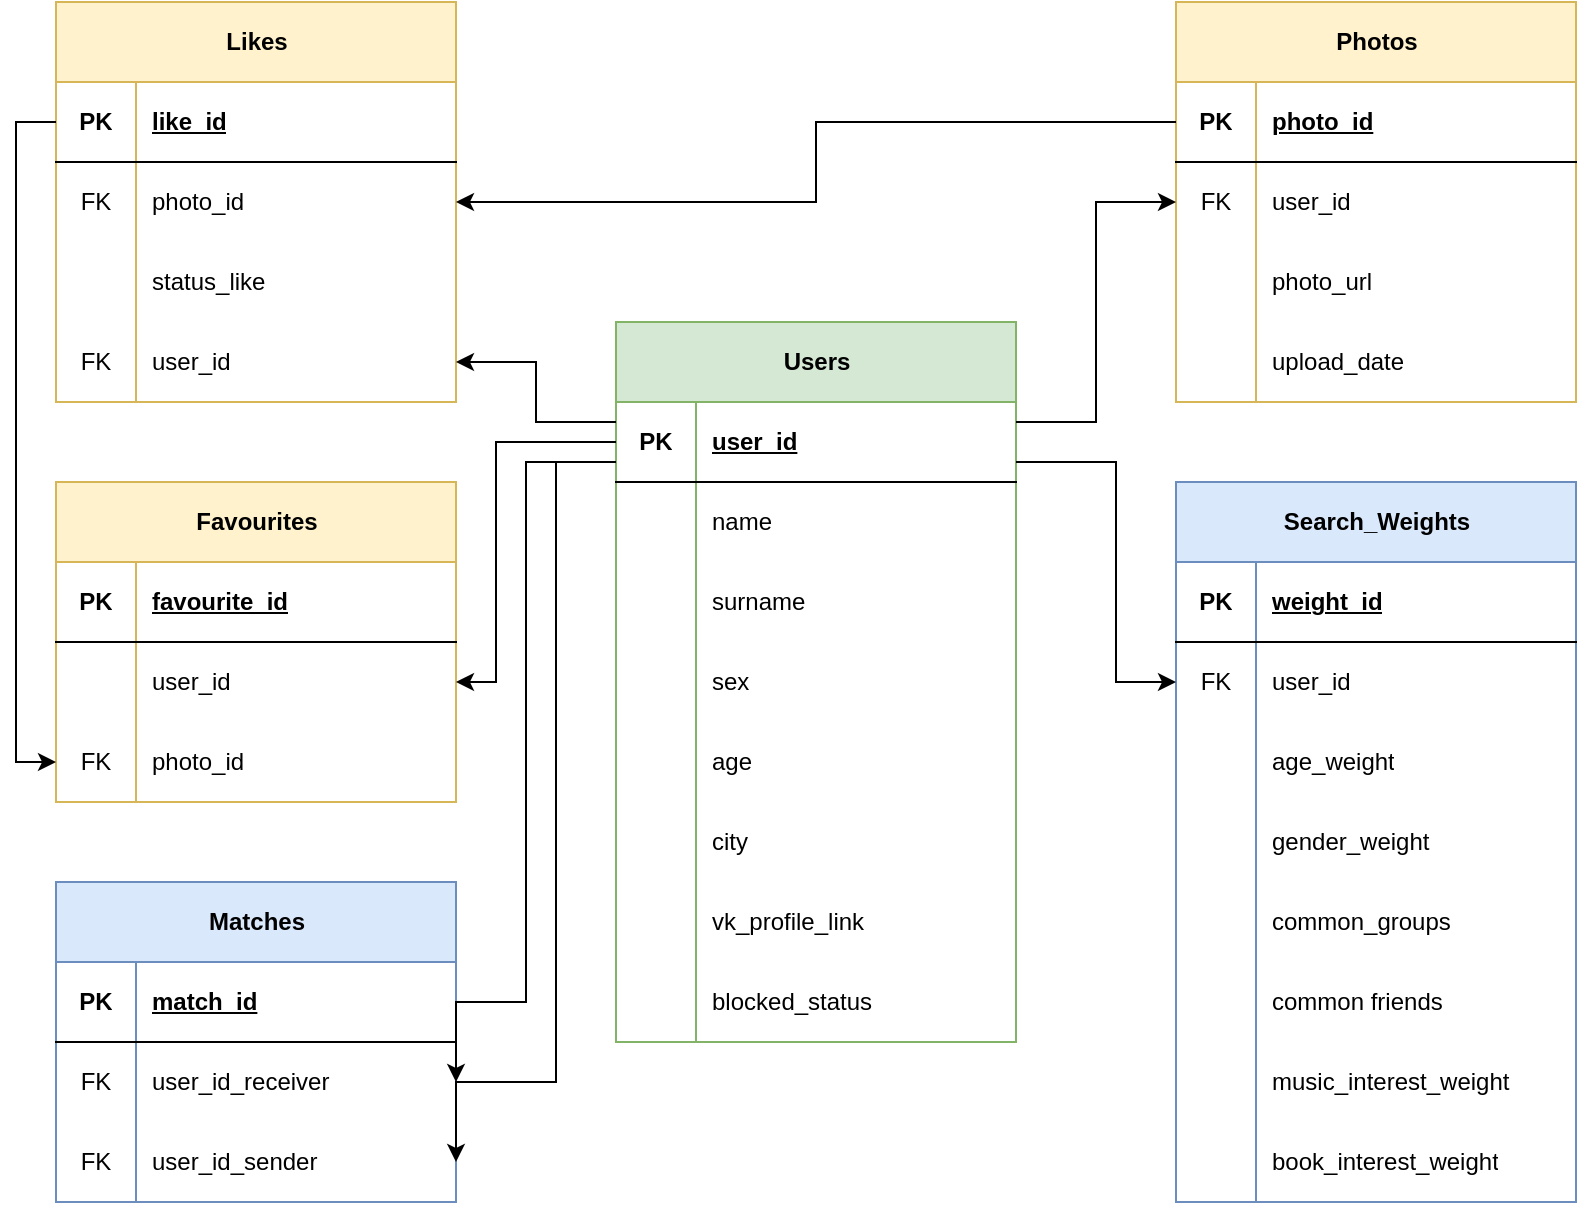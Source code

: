 <mxfile version="24.0.2" type="device">
  <diagram name="Страница — 1" id="it8c3LLeUUOiIqDZ5F_F">
    <mxGraphModel dx="1736" dy="776" grid="1" gridSize="10" guides="1" tooltips="1" connect="1" arrows="1" fold="1" page="1" pageScale="1" pageWidth="827" pageHeight="1169" math="0" shadow="0">
      <root>
        <mxCell id="0" />
        <mxCell id="1" parent="0" />
        <mxCell id="AwkaJHaQ5fpfmFLheedW-2" value="Users" style="shape=table;startSize=40;container=1;collapsible=1;childLayout=tableLayout;fixedRows=1;rowLines=0;fontStyle=1;align=center;resizeLast=1;html=1;fillColor=#d5e8d4;strokeColor=#82b366;" parent="1" vertex="1">
          <mxGeometry x="320" y="200" width="200" height="360" as="geometry" />
        </mxCell>
        <mxCell id="AwkaJHaQ5fpfmFLheedW-3" value="" style="shape=tableRow;horizontal=0;startSize=0;swimlaneHead=0;swimlaneBody=0;fillColor=none;collapsible=0;dropTarget=0;points=[[0,0.5],[1,0.5]];portConstraint=eastwest;top=0;left=0;right=0;bottom=1;" parent="AwkaJHaQ5fpfmFLheedW-2" vertex="1">
          <mxGeometry y="40" width="200" height="40" as="geometry" />
        </mxCell>
        <mxCell id="AwkaJHaQ5fpfmFLheedW-4" value="PK" style="shape=partialRectangle;connectable=0;fillColor=none;top=0;left=0;bottom=0;right=0;fontStyle=1;overflow=hidden;whiteSpace=wrap;html=1;" parent="AwkaJHaQ5fpfmFLheedW-3" vertex="1">
          <mxGeometry width="40" height="40" as="geometry">
            <mxRectangle width="40" height="40" as="alternateBounds" />
          </mxGeometry>
        </mxCell>
        <mxCell id="AwkaJHaQ5fpfmFLheedW-5" value="user_id" style="shape=partialRectangle;connectable=0;fillColor=none;top=0;left=0;bottom=0;right=0;align=left;spacingLeft=6;fontStyle=5;overflow=hidden;whiteSpace=wrap;html=1;" parent="AwkaJHaQ5fpfmFLheedW-3" vertex="1">
          <mxGeometry x="40" width="160" height="40" as="geometry">
            <mxRectangle width="160" height="40" as="alternateBounds" />
          </mxGeometry>
        </mxCell>
        <mxCell id="AwkaJHaQ5fpfmFLheedW-9" value="" style="shape=tableRow;horizontal=0;startSize=0;swimlaneHead=0;swimlaneBody=0;fillColor=none;collapsible=0;dropTarget=0;points=[[0,0.5],[1,0.5]];portConstraint=eastwest;top=0;left=0;right=0;bottom=0;" parent="AwkaJHaQ5fpfmFLheedW-2" vertex="1">
          <mxGeometry y="80" width="200" height="40" as="geometry" />
        </mxCell>
        <mxCell id="AwkaJHaQ5fpfmFLheedW-10" value="" style="shape=partialRectangle;connectable=0;fillColor=none;top=0;left=0;bottom=0;right=0;editable=1;overflow=hidden;whiteSpace=wrap;html=1;" parent="AwkaJHaQ5fpfmFLheedW-9" vertex="1">
          <mxGeometry width="40" height="40" as="geometry">
            <mxRectangle width="40" height="40" as="alternateBounds" />
          </mxGeometry>
        </mxCell>
        <mxCell id="AwkaJHaQ5fpfmFLheedW-11" value="name" style="shape=partialRectangle;connectable=0;fillColor=none;top=0;left=0;bottom=0;right=0;align=left;spacingLeft=6;overflow=hidden;whiteSpace=wrap;html=1;" parent="AwkaJHaQ5fpfmFLheedW-9" vertex="1">
          <mxGeometry x="40" width="160" height="40" as="geometry">
            <mxRectangle width="160" height="40" as="alternateBounds" />
          </mxGeometry>
        </mxCell>
        <mxCell id="AwkaJHaQ5fpfmFLheedW-12" value="" style="shape=tableRow;horizontal=0;startSize=0;swimlaneHead=0;swimlaneBody=0;fillColor=none;collapsible=0;dropTarget=0;points=[[0,0.5],[1,0.5]];portConstraint=eastwest;top=0;left=0;right=0;bottom=0;" parent="AwkaJHaQ5fpfmFLheedW-2" vertex="1">
          <mxGeometry y="120" width="200" height="40" as="geometry" />
        </mxCell>
        <mxCell id="AwkaJHaQ5fpfmFLheedW-13" value="" style="shape=partialRectangle;connectable=0;fillColor=none;top=0;left=0;bottom=0;right=0;editable=1;overflow=hidden;whiteSpace=wrap;html=1;" parent="AwkaJHaQ5fpfmFLheedW-12" vertex="1">
          <mxGeometry width="40" height="40" as="geometry">
            <mxRectangle width="40" height="40" as="alternateBounds" />
          </mxGeometry>
        </mxCell>
        <mxCell id="AwkaJHaQ5fpfmFLheedW-14" value="surname" style="shape=partialRectangle;connectable=0;fillColor=none;top=0;left=0;bottom=0;right=0;align=left;spacingLeft=6;overflow=hidden;whiteSpace=wrap;html=1;" parent="AwkaJHaQ5fpfmFLheedW-12" vertex="1">
          <mxGeometry x="40" width="160" height="40" as="geometry">
            <mxRectangle width="160" height="40" as="alternateBounds" />
          </mxGeometry>
        </mxCell>
        <mxCell id="AwkaJHaQ5fpfmFLheedW-61" style="shape=tableRow;horizontal=0;startSize=0;swimlaneHead=0;swimlaneBody=0;fillColor=none;collapsible=0;dropTarget=0;points=[[0,0.5],[1,0.5]];portConstraint=eastwest;top=0;left=0;right=0;bottom=0;" parent="AwkaJHaQ5fpfmFLheedW-2" vertex="1">
          <mxGeometry y="160" width="200" height="40" as="geometry" />
        </mxCell>
        <mxCell id="AwkaJHaQ5fpfmFLheedW-62" style="shape=partialRectangle;connectable=0;fillColor=none;top=0;left=0;bottom=0;right=0;editable=1;overflow=hidden;whiteSpace=wrap;html=1;" parent="AwkaJHaQ5fpfmFLheedW-61" vertex="1">
          <mxGeometry width="40" height="40" as="geometry">
            <mxRectangle width="40" height="40" as="alternateBounds" />
          </mxGeometry>
        </mxCell>
        <mxCell id="AwkaJHaQ5fpfmFLheedW-63" value="sex" style="shape=partialRectangle;connectable=0;fillColor=none;top=0;left=0;bottom=0;right=0;align=left;spacingLeft=6;overflow=hidden;whiteSpace=wrap;html=1;" parent="AwkaJHaQ5fpfmFLheedW-61" vertex="1">
          <mxGeometry x="40" width="160" height="40" as="geometry">
            <mxRectangle width="160" height="40" as="alternateBounds" />
          </mxGeometry>
        </mxCell>
        <mxCell id="AwkaJHaQ5fpfmFLheedW-67" style="shape=tableRow;horizontal=0;startSize=0;swimlaneHead=0;swimlaneBody=0;fillColor=none;collapsible=0;dropTarget=0;points=[[0,0.5],[1,0.5]];portConstraint=eastwest;top=0;left=0;right=0;bottom=0;" parent="AwkaJHaQ5fpfmFLheedW-2" vertex="1">
          <mxGeometry y="200" width="200" height="40" as="geometry" />
        </mxCell>
        <mxCell id="AwkaJHaQ5fpfmFLheedW-68" style="shape=partialRectangle;connectable=0;fillColor=none;top=0;left=0;bottom=0;right=0;editable=1;overflow=hidden;whiteSpace=wrap;html=1;" parent="AwkaJHaQ5fpfmFLheedW-67" vertex="1">
          <mxGeometry width="40" height="40" as="geometry">
            <mxRectangle width="40" height="40" as="alternateBounds" />
          </mxGeometry>
        </mxCell>
        <mxCell id="AwkaJHaQ5fpfmFLheedW-69" value="age" style="shape=partialRectangle;connectable=0;fillColor=none;top=0;left=0;bottom=0;right=0;align=left;spacingLeft=6;overflow=hidden;whiteSpace=wrap;html=1;" parent="AwkaJHaQ5fpfmFLheedW-67" vertex="1">
          <mxGeometry x="40" width="160" height="40" as="geometry">
            <mxRectangle width="160" height="40" as="alternateBounds" />
          </mxGeometry>
        </mxCell>
        <mxCell id="AwkaJHaQ5fpfmFLheedW-70" style="shape=tableRow;horizontal=0;startSize=0;swimlaneHead=0;swimlaneBody=0;fillColor=none;collapsible=0;dropTarget=0;points=[[0,0.5],[1,0.5]];portConstraint=eastwest;top=0;left=0;right=0;bottom=0;" parent="AwkaJHaQ5fpfmFLheedW-2" vertex="1">
          <mxGeometry y="240" width="200" height="40" as="geometry" />
        </mxCell>
        <mxCell id="AwkaJHaQ5fpfmFLheedW-71" style="shape=partialRectangle;connectable=0;fillColor=none;top=0;left=0;bottom=0;right=0;editable=1;overflow=hidden;whiteSpace=wrap;html=1;" parent="AwkaJHaQ5fpfmFLheedW-70" vertex="1">
          <mxGeometry width="40" height="40" as="geometry">
            <mxRectangle width="40" height="40" as="alternateBounds" />
          </mxGeometry>
        </mxCell>
        <mxCell id="AwkaJHaQ5fpfmFLheedW-72" value="city" style="shape=partialRectangle;connectable=0;fillColor=none;top=0;left=0;bottom=0;right=0;align=left;spacingLeft=6;overflow=hidden;whiteSpace=wrap;html=1;" parent="AwkaJHaQ5fpfmFLheedW-70" vertex="1">
          <mxGeometry x="40" width="160" height="40" as="geometry">
            <mxRectangle width="160" height="40" as="alternateBounds" />
          </mxGeometry>
        </mxCell>
        <mxCell id="AwkaJHaQ5fpfmFLheedW-73" style="shape=tableRow;horizontal=0;startSize=0;swimlaneHead=0;swimlaneBody=0;fillColor=none;collapsible=0;dropTarget=0;points=[[0,0.5],[1,0.5]];portConstraint=eastwest;top=0;left=0;right=0;bottom=0;" parent="AwkaJHaQ5fpfmFLheedW-2" vertex="1">
          <mxGeometry y="280" width="200" height="40" as="geometry" />
        </mxCell>
        <mxCell id="AwkaJHaQ5fpfmFLheedW-74" style="shape=partialRectangle;connectable=0;fillColor=none;top=0;left=0;bottom=0;right=0;editable=1;overflow=hidden;whiteSpace=wrap;html=1;" parent="AwkaJHaQ5fpfmFLheedW-73" vertex="1">
          <mxGeometry width="40" height="40" as="geometry">
            <mxRectangle width="40" height="40" as="alternateBounds" />
          </mxGeometry>
        </mxCell>
        <mxCell id="AwkaJHaQ5fpfmFLheedW-75" value="vk_profile_link" style="shape=partialRectangle;connectable=0;fillColor=none;top=0;left=0;bottom=0;right=0;align=left;spacingLeft=6;overflow=hidden;whiteSpace=wrap;html=1;" parent="AwkaJHaQ5fpfmFLheedW-73" vertex="1">
          <mxGeometry x="40" width="160" height="40" as="geometry">
            <mxRectangle width="160" height="40" as="alternateBounds" />
          </mxGeometry>
        </mxCell>
        <mxCell id="AwkaJHaQ5fpfmFLheedW-146" style="shape=tableRow;horizontal=0;startSize=0;swimlaneHead=0;swimlaneBody=0;fillColor=none;collapsible=0;dropTarget=0;points=[[0,0.5],[1,0.5]];portConstraint=eastwest;top=0;left=0;right=0;bottom=0;" parent="AwkaJHaQ5fpfmFLheedW-2" vertex="1">
          <mxGeometry y="320" width="200" height="40" as="geometry" />
        </mxCell>
        <mxCell id="AwkaJHaQ5fpfmFLheedW-147" style="shape=partialRectangle;connectable=0;fillColor=none;top=0;left=0;bottom=0;right=0;editable=1;overflow=hidden;whiteSpace=wrap;html=1;" parent="AwkaJHaQ5fpfmFLheedW-146" vertex="1">
          <mxGeometry width="40" height="40" as="geometry">
            <mxRectangle width="40" height="40" as="alternateBounds" />
          </mxGeometry>
        </mxCell>
        <mxCell id="AwkaJHaQ5fpfmFLheedW-148" value="blocked_status" style="shape=partialRectangle;connectable=0;fillColor=none;top=0;left=0;bottom=0;right=0;align=left;spacingLeft=6;overflow=hidden;whiteSpace=wrap;html=1;" parent="AwkaJHaQ5fpfmFLheedW-146" vertex="1">
          <mxGeometry x="40" width="160" height="40" as="geometry">
            <mxRectangle width="160" height="40" as="alternateBounds" />
          </mxGeometry>
        </mxCell>
        <mxCell id="AwkaJHaQ5fpfmFLheedW-15" value="Favourites" style="shape=table;startSize=40;container=1;collapsible=1;childLayout=tableLayout;fixedRows=1;rowLines=0;fontStyle=1;align=center;resizeLast=1;html=1;fillColor=#fff2cc;strokeColor=#d6b656;" parent="1" vertex="1">
          <mxGeometry x="40" y="280" width="200" height="160" as="geometry" />
        </mxCell>
        <mxCell id="AwkaJHaQ5fpfmFLheedW-16" value="" style="shape=tableRow;horizontal=0;startSize=0;swimlaneHead=0;swimlaneBody=0;fillColor=none;collapsible=0;dropTarget=0;points=[[0,0.5],[1,0.5]];portConstraint=eastwest;top=0;left=0;right=0;bottom=1;" parent="AwkaJHaQ5fpfmFLheedW-15" vertex="1">
          <mxGeometry y="40" width="200" height="40" as="geometry" />
        </mxCell>
        <mxCell id="AwkaJHaQ5fpfmFLheedW-17" value="PK" style="shape=partialRectangle;connectable=0;fillColor=none;top=0;left=0;bottom=0;right=0;fontStyle=1;overflow=hidden;whiteSpace=wrap;html=1;" parent="AwkaJHaQ5fpfmFLheedW-16" vertex="1">
          <mxGeometry width="40" height="40" as="geometry">
            <mxRectangle width="40" height="40" as="alternateBounds" />
          </mxGeometry>
        </mxCell>
        <mxCell id="AwkaJHaQ5fpfmFLheedW-18" value="favourite_id" style="shape=partialRectangle;connectable=0;fillColor=none;top=0;left=0;bottom=0;right=0;align=left;spacingLeft=6;fontStyle=5;overflow=hidden;whiteSpace=wrap;html=1;" parent="AwkaJHaQ5fpfmFLheedW-16" vertex="1">
          <mxGeometry x="40" width="160" height="40" as="geometry">
            <mxRectangle width="160" height="40" as="alternateBounds" />
          </mxGeometry>
        </mxCell>
        <mxCell id="AwkaJHaQ5fpfmFLheedW-19" value="" style="shape=tableRow;horizontal=0;startSize=0;swimlaneHead=0;swimlaneBody=0;fillColor=none;collapsible=0;dropTarget=0;points=[[0,0.5],[1,0.5]];portConstraint=eastwest;top=0;left=0;right=0;bottom=0;" parent="AwkaJHaQ5fpfmFLheedW-15" vertex="1">
          <mxGeometry y="80" width="200" height="40" as="geometry" />
        </mxCell>
        <mxCell id="AwkaJHaQ5fpfmFLheedW-20" value="" style="shape=partialRectangle;connectable=0;fillColor=none;top=0;left=0;bottom=0;right=0;editable=1;overflow=hidden;whiteSpace=wrap;html=1;" parent="AwkaJHaQ5fpfmFLheedW-19" vertex="1">
          <mxGeometry width="40" height="40" as="geometry">
            <mxRectangle width="40" height="40" as="alternateBounds" />
          </mxGeometry>
        </mxCell>
        <mxCell id="AwkaJHaQ5fpfmFLheedW-21" value="user_id" style="shape=partialRectangle;connectable=0;fillColor=none;top=0;left=0;bottom=0;right=0;align=left;spacingLeft=6;overflow=hidden;whiteSpace=wrap;html=1;" parent="AwkaJHaQ5fpfmFLheedW-19" vertex="1">
          <mxGeometry x="40" width="160" height="40" as="geometry">
            <mxRectangle width="160" height="40" as="alternateBounds" />
          </mxGeometry>
        </mxCell>
        <mxCell id="IA9doqZqj1tW976VMvrO-1" style="shape=tableRow;horizontal=0;startSize=0;swimlaneHead=0;swimlaneBody=0;fillColor=none;collapsible=0;dropTarget=0;points=[[0,0.5],[1,0.5]];portConstraint=eastwest;top=0;left=0;right=0;bottom=0;" vertex="1" parent="AwkaJHaQ5fpfmFLheedW-15">
          <mxGeometry y="120" width="200" height="40" as="geometry" />
        </mxCell>
        <mxCell id="IA9doqZqj1tW976VMvrO-2" value="FK" style="shape=partialRectangle;connectable=0;fillColor=none;top=0;left=0;bottom=0;right=0;editable=1;overflow=hidden;whiteSpace=wrap;html=1;" vertex="1" parent="IA9doqZqj1tW976VMvrO-1">
          <mxGeometry width="40" height="40" as="geometry">
            <mxRectangle width="40" height="40" as="alternateBounds" />
          </mxGeometry>
        </mxCell>
        <mxCell id="IA9doqZqj1tW976VMvrO-3" value="photo_id" style="shape=partialRectangle;connectable=0;fillColor=none;top=0;left=0;bottom=0;right=0;align=left;spacingLeft=6;overflow=hidden;whiteSpace=wrap;html=1;" vertex="1" parent="IA9doqZqj1tW976VMvrO-1">
          <mxGeometry x="40" width="160" height="40" as="geometry">
            <mxRectangle width="160" height="40" as="alternateBounds" />
          </mxGeometry>
        </mxCell>
        <mxCell id="AwkaJHaQ5fpfmFLheedW-28" value="Likes" style="shape=table;startSize=40;container=1;collapsible=1;childLayout=tableLayout;fixedRows=1;rowLines=0;fontStyle=1;align=center;resizeLast=1;html=1;fillColor=#fff2cc;strokeColor=#d6b656;" parent="1" vertex="1">
          <mxGeometry x="40" y="40" width="200" height="200" as="geometry" />
        </mxCell>
        <mxCell id="AwkaJHaQ5fpfmFLheedW-29" value="" style="shape=tableRow;horizontal=0;startSize=0;swimlaneHead=0;swimlaneBody=0;fillColor=none;collapsible=0;dropTarget=0;points=[[0,0.5],[1,0.5]];portConstraint=eastwest;top=0;left=0;right=0;bottom=1;" parent="AwkaJHaQ5fpfmFLheedW-28" vertex="1">
          <mxGeometry y="40" width="200" height="40" as="geometry" />
        </mxCell>
        <mxCell id="AwkaJHaQ5fpfmFLheedW-30" value="PK" style="shape=partialRectangle;connectable=0;fillColor=none;top=0;left=0;bottom=0;right=0;fontStyle=1;overflow=hidden;whiteSpace=wrap;html=1;" parent="AwkaJHaQ5fpfmFLheedW-29" vertex="1">
          <mxGeometry width="40" height="40" as="geometry">
            <mxRectangle width="40" height="40" as="alternateBounds" />
          </mxGeometry>
        </mxCell>
        <mxCell id="AwkaJHaQ5fpfmFLheedW-31" value="like_id" style="shape=partialRectangle;connectable=0;fillColor=none;top=0;left=0;bottom=0;right=0;align=left;spacingLeft=6;fontStyle=5;overflow=hidden;whiteSpace=wrap;html=1;" parent="AwkaJHaQ5fpfmFLheedW-29" vertex="1">
          <mxGeometry x="40" width="160" height="40" as="geometry">
            <mxRectangle width="160" height="40" as="alternateBounds" />
          </mxGeometry>
        </mxCell>
        <mxCell id="AwkaJHaQ5fpfmFLheedW-32" value="" style="shape=tableRow;horizontal=0;startSize=0;swimlaneHead=0;swimlaneBody=0;fillColor=none;collapsible=0;dropTarget=0;points=[[0,0.5],[1,0.5]];portConstraint=eastwest;top=0;left=0;right=0;bottom=0;" parent="AwkaJHaQ5fpfmFLheedW-28" vertex="1">
          <mxGeometry y="80" width="200" height="40" as="geometry" />
        </mxCell>
        <mxCell id="AwkaJHaQ5fpfmFLheedW-33" value="FK" style="shape=partialRectangle;connectable=0;fillColor=none;top=0;left=0;bottom=0;right=0;editable=1;overflow=hidden;whiteSpace=wrap;html=1;" parent="AwkaJHaQ5fpfmFLheedW-32" vertex="1">
          <mxGeometry width="40" height="40" as="geometry">
            <mxRectangle width="40" height="40" as="alternateBounds" />
          </mxGeometry>
        </mxCell>
        <mxCell id="AwkaJHaQ5fpfmFLheedW-34" value="photo_id" style="shape=partialRectangle;connectable=0;fillColor=none;top=0;left=0;bottom=0;right=0;align=left;spacingLeft=6;overflow=hidden;whiteSpace=wrap;html=1;" parent="AwkaJHaQ5fpfmFLheedW-32" vertex="1">
          <mxGeometry x="40" width="160" height="40" as="geometry">
            <mxRectangle width="160" height="40" as="alternateBounds" />
          </mxGeometry>
        </mxCell>
        <mxCell id="AwkaJHaQ5fpfmFLheedW-35" value="" style="shape=tableRow;horizontal=0;startSize=0;swimlaneHead=0;swimlaneBody=0;fillColor=none;collapsible=0;dropTarget=0;points=[[0,0.5],[1,0.5]];portConstraint=eastwest;top=0;left=0;right=0;bottom=0;" parent="AwkaJHaQ5fpfmFLheedW-28" vertex="1">
          <mxGeometry y="120" width="200" height="40" as="geometry" />
        </mxCell>
        <mxCell id="AwkaJHaQ5fpfmFLheedW-36" value="" style="shape=partialRectangle;connectable=0;fillColor=none;top=0;left=0;bottom=0;right=0;editable=1;overflow=hidden;whiteSpace=wrap;html=1;" parent="AwkaJHaQ5fpfmFLheedW-35" vertex="1">
          <mxGeometry width="40" height="40" as="geometry">
            <mxRectangle width="40" height="40" as="alternateBounds" />
          </mxGeometry>
        </mxCell>
        <mxCell id="AwkaJHaQ5fpfmFLheedW-37" value="status_like" style="shape=partialRectangle;connectable=0;fillColor=none;top=0;left=0;bottom=0;right=0;align=left;spacingLeft=6;overflow=hidden;whiteSpace=wrap;html=1;" parent="AwkaJHaQ5fpfmFLheedW-35" vertex="1">
          <mxGeometry x="40" width="160" height="40" as="geometry">
            <mxRectangle width="160" height="40" as="alternateBounds" />
          </mxGeometry>
        </mxCell>
        <mxCell id="AwkaJHaQ5fpfmFLheedW-38" value="" style="shape=tableRow;horizontal=0;startSize=0;swimlaneHead=0;swimlaneBody=0;fillColor=none;collapsible=0;dropTarget=0;points=[[0,0.5],[1,0.5]];portConstraint=eastwest;top=0;left=0;right=0;bottom=0;" parent="AwkaJHaQ5fpfmFLheedW-28" vertex="1">
          <mxGeometry y="160" width="200" height="40" as="geometry" />
        </mxCell>
        <mxCell id="AwkaJHaQ5fpfmFLheedW-39" value="FK" style="shape=partialRectangle;connectable=0;fillColor=none;top=0;left=0;bottom=0;right=0;editable=1;overflow=hidden;whiteSpace=wrap;html=1;" parent="AwkaJHaQ5fpfmFLheedW-38" vertex="1">
          <mxGeometry width="40" height="40" as="geometry">
            <mxRectangle width="40" height="40" as="alternateBounds" />
          </mxGeometry>
        </mxCell>
        <mxCell id="AwkaJHaQ5fpfmFLheedW-40" value="user_id" style="shape=partialRectangle;connectable=0;fillColor=none;top=0;left=0;bottom=0;right=0;align=left;spacingLeft=6;overflow=hidden;whiteSpace=wrap;html=1;" parent="AwkaJHaQ5fpfmFLheedW-38" vertex="1">
          <mxGeometry x="40" width="160" height="40" as="geometry">
            <mxRectangle width="160" height="40" as="alternateBounds" />
          </mxGeometry>
        </mxCell>
        <mxCell id="AwkaJHaQ5fpfmFLheedW-79" value="Photos" style="shape=table;startSize=40;container=1;collapsible=1;childLayout=tableLayout;fixedRows=1;rowLines=0;fontStyle=1;align=center;resizeLast=1;html=1;fillColor=#fff2cc;strokeColor=#d6b656;" parent="1" vertex="1">
          <mxGeometry x="600" y="40" width="200" height="200" as="geometry" />
        </mxCell>
        <mxCell id="AwkaJHaQ5fpfmFLheedW-80" value="" style="shape=tableRow;horizontal=0;startSize=0;swimlaneHead=0;swimlaneBody=0;fillColor=none;collapsible=0;dropTarget=0;points=[[0,0.5],[1,0.5]];portConstraint=eastwest;top=0;left=0;right=0;bottom=1;" parent="AwkaJHaQ5fpfmFLheedW-79" vertex="1">
          <mxGeometry y="40" width="200" height="40" as="geometry" />
        </mxCell>
        <mxCell id="AwkaJHaQ5fpfmFLheedW-81" value="PK" style="shape=partialRectangle;connectable=0;fillColor=none;top=0;left=0;bottom=0;right=0;fontStyle=1;overflow=hidden;whiteSpace=wrap;html=1;" parent="AwkaJHaQ5fpfmFLheedW-80" vertex="1">
          <mxGeometry width="40" height="40" as="geometry">
            <mxRectangle width="40" height="40" as="alternateBounds" />
          </mxGeometry>
        </mxCell>
        <mxCell id="AwkaJHaQ5fpfmFLheedW-82" value="photo_id" style="shape=partialRectangle;connectable=0;fillColor=none;top=0;left=0;bottom=0;right=0;align=left;spacingLeft=6;fontStyle=5;overflow=hidden;whiteSpace=wrap;html=1;" parent="AwkaJHaQ5fpfmFLheedW-80" vertex="1">
          <mxGeometry x="40" width="160" height="40" as="geometry">
            <mxRectangle width="160" height="40" as="alternateBounds" />
          </mxGeometry>
        </mxCell>
        <mxCell id="AwkaJHaQ5fpfmFLheedW-83" value="" style="shape=tableRow;horizontal=0;startSize=0;swimlaneHead=0;swimlaneBody=0;fillColor=none;collapsible=0;dropTarget=0;points=[[0,0.5],[1,0.5]];portConstraint=eastwest;top=0;left=0;right=0;bottom=0;" parent="AwkaJHaQ5fpfmFLheedW-79" vertex="1">
          <mxGeometry y="80" width="200" height="40" as="geometry" />
        </mxCell>
        <mxCell id="AwkaJHaQ5fpfmFLheedW-84" value="FK" style="shape=partialRectangle;connectable=0;fillColor=none;top=0;left=0;bottom=0;right=0;editable=1;overflow=hidden;whiteSpace=wrap;html=1;" parent="AwkaJHaQ5fpfmFLheedW-83" vertex="1">
          <mxGeometry width="40" height="40" as="geometry">
            <mxRectangle width="40" height="40" as="alternateBounds" />
          </mxGeometry>
        </mxCell>
        <mxCell id="AwkaJHaQ5fpfmFLheedW-85" value="user_id" style="shape=partialRectangle;connectable=0;fillColor=none;top=0;left=0;bottom=0;right=0;align=left;spacingLeft=6;overflow=hidden;whiteSpace=wrap;html=1;" parent="AwkaJHaQ5fpfmFLheedW-83" vertex="1">
          <mxGeometry x="40" width="160" height="40" as="geometry">
            <mxRectangle width="160" height="40" as="alternateBounds" />
          </mxGeometry>
        </mxCell>
        <mxCell id="AwkaJHaQ5fpfmFLheedW-86" value="" style="shape=tableRow;horizontal=0;startSize=0;swimlaneHead=0;swimlaneBody=0;fillColor=none;collapsible=0;dropTarget=0;points=[[0,0.5],[1,0.5]];portConstraint=eastwest;top=0;left=0;right=0;bottom=0;" parent="AwkaJHaQ5fpfmFLheedW-79" vertex="1">
          <mxGeometry y="120" width="200" height="40" as="geometry" />
        </mxCell>
        <mxCell id="AwkaJHaQ5fpfmFLheedW-87" value="" style="shape=partialRectangle;connectable=0;fillColor=none;top=0;left=0;bottom=0;right=0;editable=1;overflow=hidden;whiteSpace=wrap;html=1;" parent="AwkaJHaQ5fpfmFLheedW-86" vertex="1">
          <mxGeometry width="40" height="40" as="geometry">
            <mxRectangle width="40" height="40" as="alternateBounds" />
          </mxGeometry>
        </mxCell>
        <mxCell id="AwkaJHaQ5fpfmFLheedW-88" value="photo_url" style="shape=partialRectangle;connectable=0;fillColor=none;top=0;left=0;bottom=0;right=0;align=left;spacingLeft=6;overflow=hidden;whiteSpace=wrap;html=1;" parent="AwkaJHaQ5fpfmFLheedW-86" vertex="1">
          <mxGeometry x="40" width="160" height="40" as="geometry">
            <mxRectangle width="160" height="40" as="alternateBounds" />
          </mxGeometry>
        </mxCell>
        <mxCell id="AwkaJHaQ5fpfmFLheedW-89" value="" style="shape=tableRow;horizontal=0;startSize=0;swimlaneHead=0;swimlaneBody=0;fillColor=none;collapsible=0;dropTarget=0;points=[[0,0.5],[1,0.5]];portConstraint=eastwest;top=0;left=0;right=0;bottom=0;" parent="AwkaJHaQ5fpfmFLheedW-79" vertex="1">
          <mxGeometry y="160" width="200" height="40" as="geometry" />
        </mxCell>
        <mxCell id="AwkaJHaQ5fpfmFLheedW-90" value="" style="shape=partialRectangle;connectable=0;fillColor=none;top=0;left=0;bottom=0;right=0;editable=1;overflow=hidden;whiteSpace=wrap;html=1;" parent="AwkaJHaQ5fpfmFLheedW-89" vertex="1">
          <mxGeometry width="40" height="40" as="geometry">
            <mxRectangle width="40" height="40" as="alternateBounds" />
          </mxGeometry>
        </mxCell>
        <mxCell id="AwkaJHaQ5fpfmFLheedW-91" value="upload_date" style="shape=partialRectangle;connectable=0;fillColor=none;top=0;left=0;bottom=0;right=0;align=left;spacingLeft=6;overflow=hidden;whiteSpace=wrap;html=1;" parent="AwkaJHaQ5fpfmFLheedW-89" vertex="1">
          <mxGeometry x="40" width="160" height="40" as="geometry">
            <mxRectangle width="160" height="40" as="alternateBounds" />
          </mxGeometry>
        </mxCell>
        <mxCell id="AwkaJHaQ5fpfmFLheedW-105" value="Search_Weights" style="shape=table;startSize=40;container=1;collapsible=1;childLayout=tableLayout;fixedRows=1;rowLines=0;fontStyle=1;align=center;resizeLast=1;html=1;fillColor=#dae8fc;strokeColor=#6c8ebf;" parent="1" vertex="1">
          <mxGeometry x="600" y="280" width="200" height="360" as="geometry" />
        </mxCell>
        <mxCell id="AwkaJHaQ5fpfmFLheedW-106" value="" style="shape=tableRow;horizontal=0;startSize=0;swimlaneHead=0;swimlaneBody=0;fillColor=none;collapsible=0;dropTarget=0;points=[[0,0.5],[1,0.5]];portConstraint=eastwest;top=0;left=0;right=0;bottom=1;" parent="AwkaJHaQ5fpfmFLheedW-105" vertex="1">
          <mxGeometry y="40" width="200" height="40" as="geometry" />
        </mxCell>
        <mxCell id="AwkaJHaQ5fpfmFLheedW-107" value="PK" style="shape=partialRectangle;connectable=0;fillColor=none;top=0;left=0;bottom=0;right=0;fontStyle=1;overflow=hidden;whiteSpace=wrap;html=1;" parent="AwkaJHaQ5fpfmFLheedW-106" vertex="1">
          <mxGeometry width="40" height="40" as="geometry">
            <mxRectangle width="40" height="40" as="alternateBounds" />
          </mxGeometry>
        </mxCell>
        <mxCell id="AwkaJHaQ5fpfmFLheedW-108" value="weight_id" style="shape=partialRectangle;connectable=0;fillColor=none;top=0;left=0;bottom=0;right=0;align=left;spacingLeft=6;fontStyle=5;overflow=hidden;whiteSpace=wrap;html=1;" parent="AwkaJHaQ5fpfmFLheedW-106" vertex="1">
          <mxGeometry x="40" width="160" height="40" as="geometry">
            <mxRectangle width="160" height="40" as="alternateBounds" />
          </mxGeometry>
        </mxCell>
        <mxCell id="AwkaJHaQ5fpfmFLheedW-168" style="shape=tableRow;horizontal=0;startSize=0;swimlaneHead=0;swimlaneBody=0;fillColor=none;collapsible=0;dropTarget=0;points=[[0,0.5],[1,0.5]];portConstraint=eastwest;top=0;left=0;right=0;bottom=0;" parent="AwkaJHaQ5fpfmFLheedW-105" vertex="1">
          <mxGeometry y="80" width="200" height="40" as="geometry" />
        </mxCell>
        <mxCell id="AwkaJHaQ5fpfmFLheedW-169" value="FK" style="shape=partialRectangle;connectable=0;fillColor=none;top=0;left=0;bottom=0;right=0;editable=1;overflow=hidden;whiteSpace=wrap;html=1;" parent="AwkaJHaQ5fpfmFLheedW-168" vertex="1">
          <mxGeometry width="40" height="40" as="geometry">
            <mxRectangle width="40" height="40" as="alternateBounds" />
          </mxGeometry>
        </mxCell>
        <mxCell id="AwkaJHaQ5fpfmFLheedW-170" value="user_id" style="shape=partialRectangle;connectable=0;fillColor=none;top=0;left=0;bottom=0;right=0;align=left;spacingLeft=6;overflow=hidden;whiteSpace=wrap;html=1;" parent="AwkaJHaQ5fpfmFLheedW-168" vertex="1">
          <mxGeometry x="40" width="160" height="40" as="geometry">
            <mxRectangle width="160" height="40" as="alternateBounds" />
          </mxGeometry>
        </mxCell>
        <mxCell id="AwkaJHaQ5fpfmFLheedW-109" value="" style="shape=tableRow;horizontal=0;startSize=0;swimlaneHead=0;swimlaneBody=0;fillColor=none;collapsible=0;dropTarget=0;points=[[0,0.5],[1,0.5]];portConstraint=eastwest;top=0;left=0;right=0;bottom=0;" parent="AwkaJHaQ5fpfmFLheedW-105" vertex="1">
          <mxGeometry y="120" width="200" height="40" as="geometry" />
        </mxCell>
        <mxCell id="AwkaJHaQ5fpfmFLheedW-110" value="" style="shape=partialRectangle;connectable=0;fillColor=none;top=0;left=0;bottom=0;right=0;editable=1;overflow=hidden;whiteSpace=wrap;html=1;" parent="AwkaJHaQ5fpfmFLheedW-109" vertex="1">
          <mxGeometry width="40" height="40" as="geometry">
            <mxRectangle width="40" height="40" as="alternateBounds" />
          </mxGeometry>
        </mxCell>
        <mxCell id="AwkaJHaQ5fpfmFLheedW-111" value="age_weight" style="shape=partialRectangle;connectable=0;fillColor=none;top=0;left=0;bottom=0;right=0;align=left;spacingLeft=6;overflow=hidden;whiteSpace=wrap;html=1;" parent="AwkaJHaQ5fpfmFLheedW-109" vertex="1">
          <mxGeometry x="40" width="160" height="40" as="geometry">
            <mxRectangle width="160" height="40" as="alternateBounds" />
          </mxGeometry>
        </mxCell>
        <mxCell id="AwkaJHaQ5fpfmFLheedW-149" style="shape=tableRow;horizontal=0;startSize=0;swimlaneHead=0;swimlaneBody=0;fillColor=none;collapsible=0;dropTarget=0;points=[[0,0.5],[1,0.5]];portConstraint=eastwest;top=0;left=0;right=0;bottom=0;" parent="AwkaJHaQ5fpfmFLheedW-105" vertex="1">
          <mxGeometry y="160" width="200" height="40" as="geometry" />
        </mxCell>
        <mxCell id="AwkaJHaQ5fpfmFLheedW-150" style="shape=partialRectangle;connectable=0;fillColor=none;top=0;left=0;bottom=0;right=0;editable=1;overflow=hidden;whiteSpace=wrap;html=1;" parent="AwkaJHaQ5fpfmFLheedW-149" vertex="1">
          <mxGeometry width="40" height="40" as="geometry">
            <mxRectangle width="40" height="40" as="alternateBounds" />
          </mxGeometry>
        </mxCell>
        <mxCell id="AwkaJHaQ5fpfmFLheedW-151" value="gender_weight" style="shape=partialRectangle;connectable=0;fillColor=none;top=0;left=0;bottom=0;right=0;align=left;spacingLeft=6;overflow=hidden;whiteSpace=wrap;html=1;" parent="AwkaJHaQ5fpfmFLheedW-149" vertex="1">
          <mxGeometry x="40" width="160" height="40" as="geometry">
            <mxRectangle width="160" height="40" as="alternateBounds" />
          </mxGeometry>
        </mxCell>
        <mxCell id="sBesGg8uVF98YIt9HN9K-7" style="shape=tableRow;horizontal=0;startSize=0;swimlaneHead=0;swimlaneBody=0;fillColor=none;collapsible=0;dropTarget=0;points=[[0,0.5],[1,0.5]];portConstraint=eastwest;top=0;left=0;right=0;bottom=0;" parent="AwkaJHaQ5fpfmFLheedW-105" vertex="1">
          <mxGeometry y="200" width="200" height="40" as="geometry" />
        </mxCell>
        <mxCell id="sBesGg8uVF98YIt9HN9K-8" value="" style="shape=partialRectangle;connectable=0;fillColor=none;top=0;left=0;bottom=0;right=0;editable=1;overflow=hidden;whiteSpace=wrap;html=1;" parent="sBesGg8uVF98YIt9HN9K-7" vertex="1">
          <mxGeometry width="40" height="40" as="geometry">
            <mxRectangle width="40" height="40" as="alternateBounds" />
          </mxGeometry>
        </mxCell>
        <mxCell id="sBesGg8uVF98YIt9HN9K-9" value="common_groups" style="shape=partialRectangle;connectable=0;fillColor=none;top=0;left=0;bottom=0;right=0;align=left;spacingLeft=6;overflow=hidden;whiteSpace=wrap;html=1;" parent="sBesGg8uVF98YIt9HN9K-7" vertex="1">
          <mxGeometry x="40" width="160" height="40" as="geometry">
            <mxRectangle width="160" height="40" as="alternateBounds" />
          </mxGeometry>
        </mxCell>
        <mxCell id="sBesGg8uVF98YIt9HN9K-4" style="shape=tableRow;horizontal=0;startSize=0;swimlaneHead=0;swimlaneBody=0;fillColor=none;collapsible=0;dropTarget=0;points=[[0,0.5],[1,0.5]];portConstraint=eastwest;top=0;left=0;right=0;bottom=0;" parent="AwkaJHaQ5fpfmFLheedW-105" vertex="1">
          <mxGeometry y="240" width="200" height="40" as="geometry" />
        </mxCell>
        <mxCell id="sBesGg8uVF98YIt9HN9K-5" value="" style="shape=partialRectangle;connectable=0;fillColor=none;top=0;left=0;bottom=0;right=0;editable=1;overflow=hidden;whiteSpace=wrap;html=1;" parent="sBesGg8uVF98YIt9HN9K-4" vertex="1">
          <mxGeometry width="40" height="40" as="geometry">
            <mxRectangle width="40" height="40" as="alternateBounds" />
          </mxGeometry>
        </mxCell>
        <mxCell id="sBesGg8uVF98YIt9HN9K-6" value="common friends" style="shape=partialRectangle;connectable=0;fillColor=none;top=0;left=0;bottom=0;right=0;align=left;spacingLeft=6;overflow=hidden;whiteSpace=wrap;html=1;" parent="sBesGg8uVF98YIt9HN9K-4" vertex="1">
          <mxGeometry x="40" width="160" height="40" as="geometry">
            <mxRectangle width="160" height="40" as="alternateBounds" />
          </mxGeometry>
        </mxCell>
        <mxCell id="AwkaJHaQ5fpfmFLheedW-152" style="shape=tableRow;horizontal=0;startSize=0;swimlaneHead=0;swimlaneBody=0;fillColor=none;collapsible=0;dropTarget=0;points=[[0,0.5],[1,0.5]];portConstraint=eastwest;top=0;left=0;right=0;bottom=0;" parent="AwkaJHaQ5fpfmFLheedW-105" vertex="1">
          <mxGeometry y="280" width="200" height="40" as="geometry" />
        </mxCell>
        <mxCell id="AwkaJHaQ5fpfmFLheedW-153" style="shape=partialRectangle;connectable=0;fillColor=none;top=0;left=0;bottom=0;right=0;editable=1;overflow=hidden;whiteSpace=wrap;html=1;" parent="AwkaJHaQ5fpfmFLheedW-152" vertex="1">
          <mxGeometry width="40" height="40" as="geometry">
            <mxRectangle width="40" height="40" as="alternateBounds" />
          </mxGeometry>
        </mxCell>
        <mxCell id="AwkaJHaQ5fpfmFLheedW-154" value="music_interest_weight" style="shape=partialRectangle;connectable=0;fillColor=none;top=0;left=0;bottom=0;right=0;align=left;spacingLeft=6;overflow=hidden;whiteSpace=wrap;html=1;" parent="AwkaJHaQ5fpfmFLheedW-152" vertex="1">
          <mxGeometry x="40" width="160" height="40" as="geometry">
            <mxRectangle width="160" height="40" as="alternateBounds" />
          </mxGeometry>
        </mxCell>
        <mxCell id="AwkaJHaQ5fpfmFLheedW-155" style="shape=tableRow;horizontal=0;startSize=0;swimlaneHead=0;swimlaneBody=0;fillColor=none;collapsible=0;dropTarget=0;points=[[0,0.5],[1,0.5]];portConstraint=eastwest;top=0;left=0;right=0;bottom=0;" parent="AwkaJHaQ5fpfmFLheedW-105" vertex="1">
          <mxGeometry y="320" width="200" height="40" as="geometry" />
        </mxCell>
        <mxCell id="AwkaJHaQ5fpfmFLheedW-156" style="shape=partialRectangle;connectable=0;fillColor=none;top=0;left=0;bottom=0;right=0;editable=1;overflow=hidden;whiteSpace=wrap;html=1;" parent="AwkaJHaQ5fpfmFLheedW-155" vertex="1">
          <mxGeometry width="40" height="40" as="geometry">
            <mxRectangle width="40" height="40" as="alternateBounds" />
          </mxGeometry>
        </mxCell>
        <mxCell id="AwkaJHaQ5fpfmFLheedW-157" value="book_interest_weight" style="shape=partialRectangle;connectable=0;fillColor=none;top=0;left=0;bottom=0;right=0;align=left;spacingLeft=6;overflow=hidden;whiteSpace=wrap;html=1;" parent="AwkaJHaQ5fpfmFLheedW-155" vertex="1">
          <mxGeometry x="40" width="160" height="40" as="geometry">
            <mxRectangle width="160" height="40" as="alternateBounds" />
          </mxGeometry>
        </mxCell>
        <mxCell id="AwkaJHaQ5fpfmFLheedW-133" value="Matches" style="shape=table;startSize=40;container=1;collapsible=1;childLayout=tableLayout;fixedRows=1;rowLines=0;fontStyle=1;align=center;resizeLast=1;html=1;fillColor=#dae8fc;strokeColor=#6c8ebf;" parent="1" vertex="1">
          <mxGeometry x="40" y="480" width="200" height="160" as="geometry" />
        </mxCell>
        <mxCell id="AwkaJHaQ5fpfmFLheedW-134" value="" style="shape=tableRow;horizontal=0;startSize=0;swimlaneHead=0;swimlaneBody=0;fillColor=none;collapsible=0;dropTarget=0;points=[[0,0.5],[1,0.5]];portConstraint=eastwest;top=0;left=0;right=0;bottom=1;" parent="AwkaJHaQ5fpfmFLheedW-133" vertex="1">
          <mxGeometry y="40" width="200" height="40" as="geometry" />
        </mxCell>
        <mxCell id="AwkaJHaQ5fpfmFLheedW-135" value="PK" style="shape=partialRectangle;connectable=0;fillColor=none;top=0;left=0;bottom=0;right=0;fontStyle=1;overflow=hidden;whiteSpace=wrap;html=1;" parent="AwkaJHaQ5fpfmFLheedW-134" vertex="1">
          <mxGeometry width="40" height="40" as="geometry">
            <mxRectangle width="40" height="40" as="alternateBounds" />
          </mxGeometry>
        </mxCell>
        <mxCell id="AwkaJHaQ5fpfmFLheedW-136" value="match_id" style="shape=partialRectangle;connectable=0;fillColor=none;top=0;left=0;bottom=0;right=0;align=left;spacingLeft=6;fontStyle=5;overflow=hidden;whiteSpace=wrap;html=1;" parent="AwkaJHaQ5fpfmFLheedW-134" vertex="1">
          <mxGeometry x="40" width="160" height="40" as="geometry">
            <mxRectangle width="160" height="40" as="alternateBounds" />
          </mxGeometry>
        </mxCell>
        <mxCell id="AwkaJHaQ5fpfmFLheedW-137" value="" style="shape=tableRow;horizontal=0;startSize=0;swimlaneHead=0;swimlaneBody=0;fillColor=none;collapsible=0;dropTarget=0;points=[[0,0.5],[1,0.5]];portConstraint=eastwest;top=0;left=0;right=0;bottom=0;" parent="AwkaJHaQ5fpfmFLheedW-133" vertex="1">
          <mxGeometry y="80" width="200" height="40" as="geometry" />
        </mxCell>
        <mxCell id="AwkaJHaQ5fpfmFLheedW-138" value="FK" style="shape=partialRectangle;connectable=0;fillColor=none;top=0;left=0;bottom=0;right=0;editable=1;overflow=hidden;whiteSpace=wrap;html=1;" parent="AwkaJHaQ5fpfmFLheedW-137" vertex="1">
          <mxGeometry width="40" height="40" as="geometry">
            <mxRectangle width="40" height="40" as="alternateBounds" />
          </mxGeometry>
        </mxCell>
        <mxCell id="AwkaJHaQ5fpfmFLheedW-139" value="user_id_receiver" style="shape=partialRectangle;connectable=0;fillColor=none;top=0;left=0;bottom=0;right=0;align=left;spacingLeft=6;overflow=hidden;whiteSpace=wrap;html=1;" parent="AwkaJHaQ5fpfmFLheedW-137" vertex="1">
          <mxGeometry x="40" width="160" height="40" as="geometry">
            <mxRectangle width="160" height="40" as="alternateBounds" />
          </mxGeometry>
        </mxCell>
        <mxCell id="AwkaJHaQ5fpfmFLheedW-140" value="" style="shape=tableRow;horizontal=0;startSize=0;swimlaneHead=0;swimlaneBody=0;fillColor=none;collapsible=0;dropTarget=0;points=[[0,0.5],[1,0.5]];portConstraint=eastwest;top=0;left=0;right=0;bottom=0;" parent="AwkaJHaQ5fpfmFLheedW-133" vertex="1">
          <mxGeometry y="120" width="200" height="40" as="geometry" />
        </mxCell>
        <mxCell id="AwkaJHaQ5fpfmFLheedW-141" value="FK" style="shape=partialRectangle;connectable=0;fillColor=none;top=0;left=0;bottom=0;right=0;editable=1;overflow=hidden;whiteSpace=wrap;html=1;" parent="AwkaJHaQ5fpfmFLheedW-140" vertex="1">
          <mxGeometry width="40" height="40" as="geometry">
            <mxRectangle width="40" height="40" as="alternateBounds" />
          </mxGeometry>
        </mxCell>
        <mxCell id="AwkaJHaQ5fpfmFLheedW-142" value="user_id_sender" style="shape=partialRectangle;connectable=0;fillColor=none;top=0;left=0;bottom=0;right=0;align=left;spacingLeft=6;overflow=hidden;whiteSpace=wrap;html=1;" parent="AwkaJHaQ5fpfmFLheedW-140" vertex="1">
          <mxGeometry x="40" width="160" height="40" as="geometry">
            <mxRectangle width="160" height="40" as="alternateBounds" />
          </mxGeometry>
        </mxCell>
        <mxCell id="AwkaJHaQ5fpfmFLheedW-164" style="edgeStyle=orthogonalEdgeStyle;rounded=0;orthogonalLoop=1;jettySize=auto;html=1;entryX=1;entryY=0.5;entryDx=0;entryDy=0;" parent="1" source="AwkaJHaQ5fpfmFLheedW-3" target="AwkaJHaQ5fpfmFLheedW-19" edge="1">
          <mxGeometry relative="1" as="geometry">
            <Array as="points">
              <mxPoint x="260" y="260" />
              <mxPoint x="260" y="380" />
            </Array>
          </mxGeometry>
        </mxCell>
        <mxCell id="AwkaJHaQ5fpfmFLheedW-165" style="edgeStyle=orthogonalEdgeStyle;rounded=0;orthogonalLoop=1;jettySize=auto;html=1;entryX=1;entryY=0.5;entryDx=0;entryDy=0;" parent="1" source="AwkaJHaQ5fpfmFLheedW-3" target="AwkaJHaQ5fpfmFLheedW-137" edge="1">
          <mxGeometry relative="1" as="geometry">
            <Array as="points">
              <mxPoint x="275" y="270" />
              <mxPoint x="275" y="540" />
            </Array>
          </mxGeometry>
        </mxCell>
        <mxCell id="AwkaJHaQ5fpfmFLheedW-166" style="edgeStyle=orthogonalEdgeStyle;rounded=0;orthogonalLoop=1;jettySize=auto;html=1;entryX=1;entryY=0.5;entryDx=0;entryDy=0;" parent="1" source="AwkaJHaQ5fpfmFLheedW-3" target="AwkaJHaQ5fpfmFLheedW-140" edge="1">
          <mxGeometry relative="1" as="geometry">
            <Array as="points">
              <mxPoint x="290" y="270" />
              <mxPoint x="290" y="580" />
            </Array>
          </mxGeometry>
        </mxCell>
        <mxCell id="AwkaJHaQ5fpfmFLheedW-167" style="edgeStyle=orthogonalEdgeStyle;rounded=0;orthogonalLoop=1;jettySize=auto;html=1;entryX=0;entryY=0.5;entryDx=0;entryDy=0;" parent="1" source="AwkaJHaQ5fpfmFLheedW-3" target="AwkaJHaQ5fpfmFLheedW-83" edge="1">
          <mxGeometry relative="1" as="geometry">
            <Array as="points">
              <mxPoint x="560" y="250" />
              <mxPoint x="560" y="140" />
            </Array>
          </mxGeometry>
        </mxCell>
        <mxCell id="AwkaJHaQ5fpfmFLheedW-172" style="edgeStyle=orthogonalEdgeStyle;rounded=0;orthogonalLoop=1;jettySize=auto;html=1;" parent="1" source="AwkaJHaQ5fpfmFLheedW-3" target="AwkaJHaQ5fpfmFLheedW-168" edge="1">
          <mxGeometry relative="1" as="geometry">
            <Array as="points">
              <mxPoint x="570" y="270" />
              <mxPoint x="570" y="380" />
            </Array>
          </mxGeometry>
        </mxCell>
        <mxCell id="sBesGg8uVF98YIt9HN9K-10" style="edgeStyle=orthogonalEdgeStyle;rounded=0;orthogonalLoop=1;jettySize=auto;html=1;entryX=1;entryY=0.5;entryDx=0;entryDy=0;" parent="1" source="AwkaJHaQ5fpfmFLheedW-3" target="AwkaJHaQ5fpfmFLheedW-38" edge="1">
          <mxGeometry relative="1" as="geometry">
            <Array as="points">
              <mxPoint x="280" y="250" />
              <mxPoint x="280" y="220" />
            </Array>
          </mxGeometry>
        </mxCell>
        <mxCell id="6g5tgtuL5FDTt_B5Dt4Q-1" style="edgeStyle=orthogonalEdgeStyle;rounded=0;orthogonalLoop=1;jettySize=auto;html=1;entryX=1;entryY=0.5;entryDx=0;entryDy=0;" parent="1" source="AwkaJHaQ5fpfmFLheedW-80" target="AwkaJHaQ5fpfmFLheedW-28" edge="1">
          <mxGeometry relative="1" as="geometry" />
        </mxCell>
        <mxCell id="IA9doqZqj1tW976VMvrO-4" style="edgeStyle=orthogonalEdgeStyle;rounded=0;orthogonalLoop=1;jettySize=auto;html=1;entryX=0;entryY=0.5;entryDx=0;entryDy=0;" edge="1" parent="1" source="AwkaJHaQ5fpfmFLheedW-29" target="IA9doqZqj1tW976VMvrO-1">
          <mxGeometry relative="1" as="geometry" />
        </mxCell>
      </root>
    </mxGraphModel>
  </diagram>
</mxfile>

